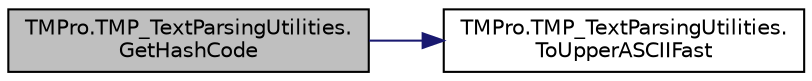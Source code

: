 digraph "TMPro.TMP_TextParsingUtilities.GetHashCode"
{
 // LATEX_PDF_SIZE
  edge [fontname="Helvetica",fontsize="10",labelfontname="Helvetica",labelfontsize="10"];
  node [fontname="Helvetica",fontsize="10",shape=record];
  rankdir="LR";
  Node1 [label="TMPro.TMP_TextParsingUtilities.\lGetHashCode",height=0.2,width=0.4,color="black", fillcolor="grey75", style="filled", fontcolor="black",tooltip="Function returning the hashcode value of a given string."];
  Node1 -> Node2 [color="midnightblue",fontsize="10",style="solid",fontname="Helvetica"];
  Node2 [label="TMPro.TMP_TextParsingUtilities.\lToUpperASCIIFast",height=0.2,width=0.4,color="black", fillcolor="white", style="filled",URL="$class_t_m_pro_1_1_t_m_p___text_parsing_utilities.html#a57e8e32bda8815e697db41cb4820d56a",tooltip="Get uppercase version of this ASCII character."];
}
